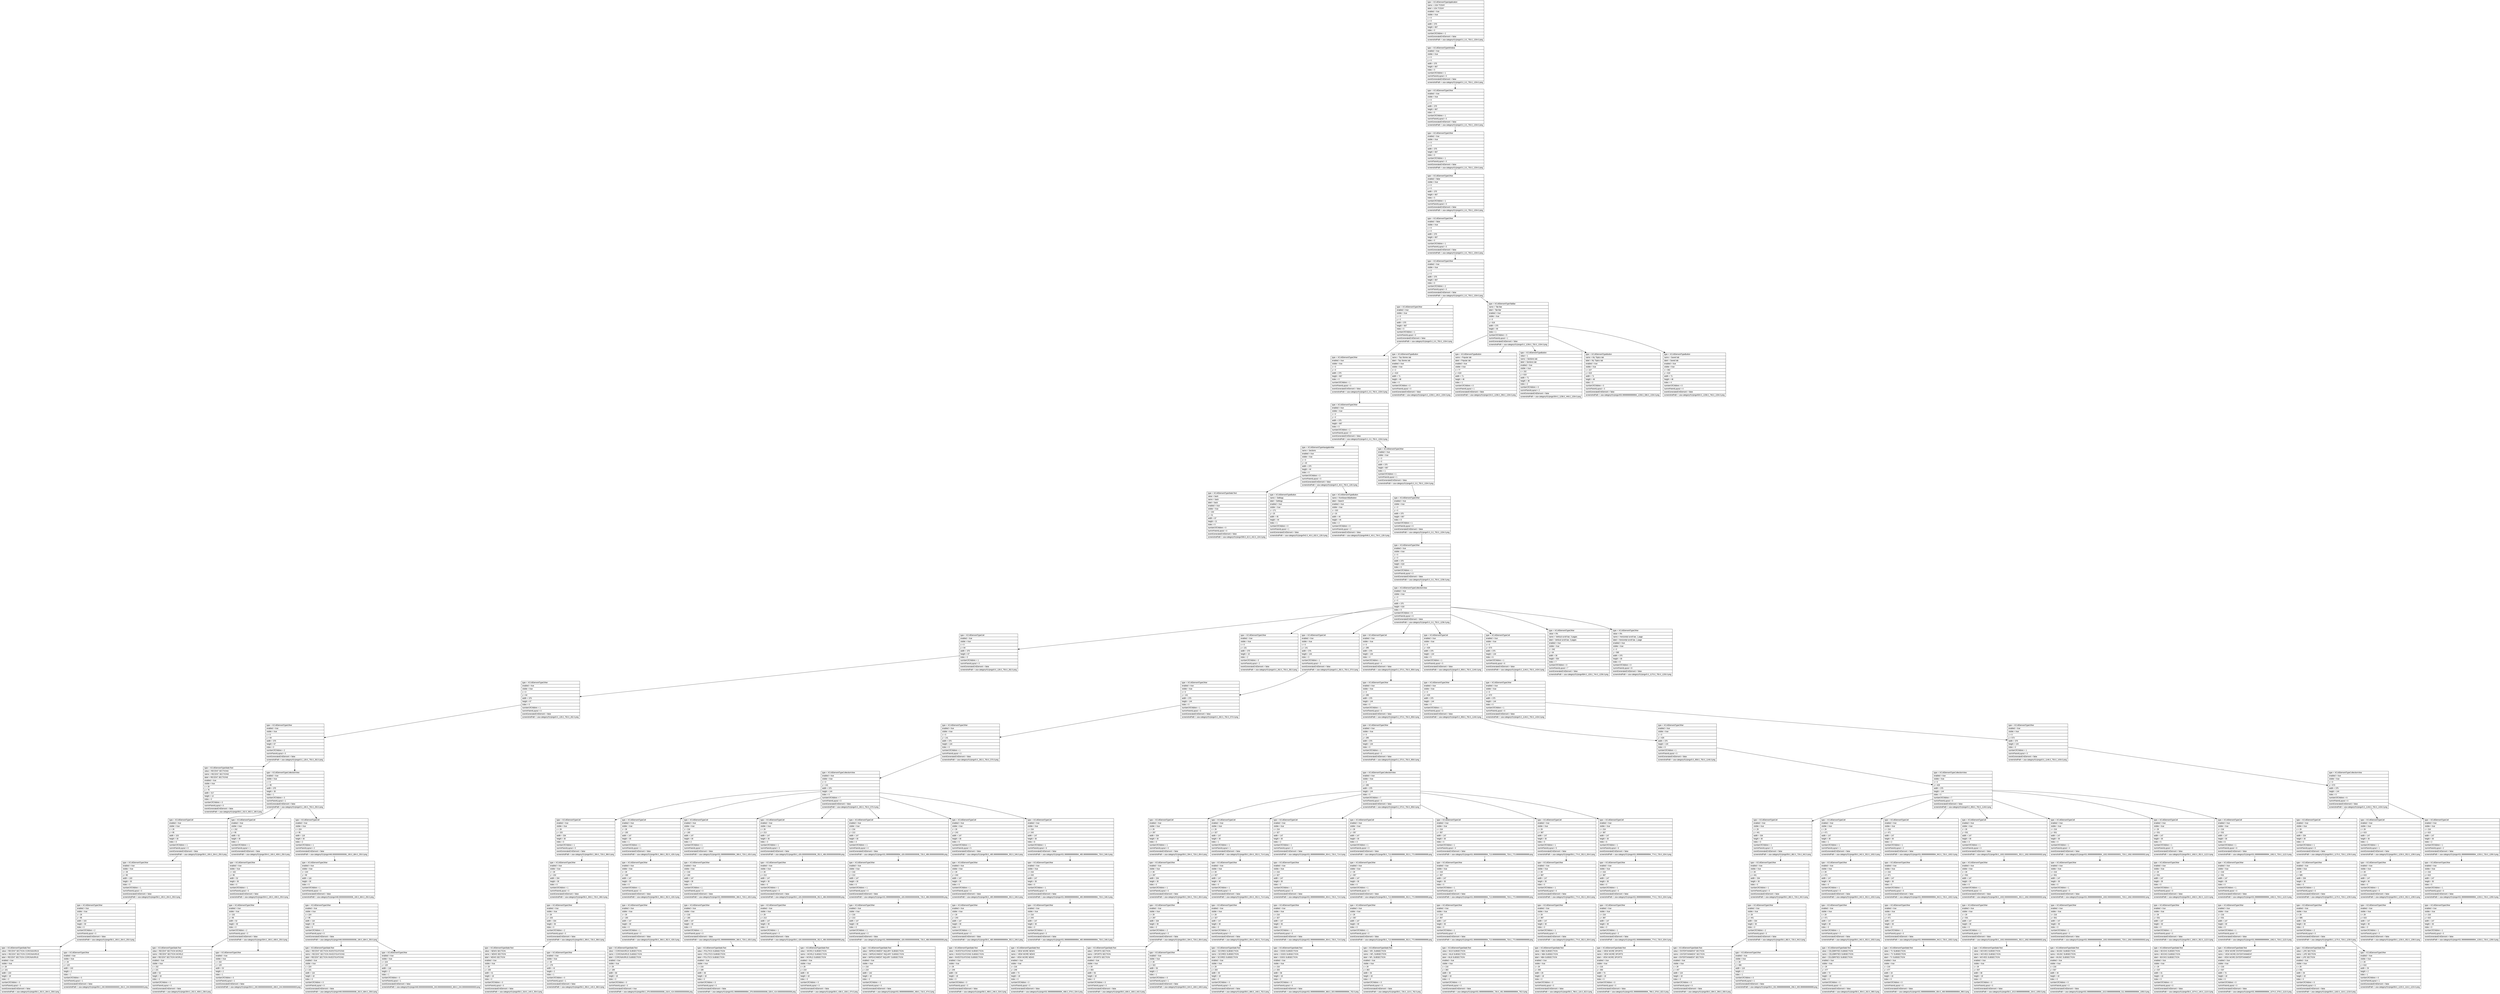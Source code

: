 digraph Layout {

	node [shape=record fontname=Arial];

	0	[label="{type = XCUIElementTypeApplication\l|name = USA TODAY\l|label = USA TODAY\l|enabled = true\l|visible = true\l|x = 0\l|y = 0\l|width = 375\l|height = 667\l|index = 0\l|numberOfChildren = 2\l|eventGeneratedOnElement = false \l|screenshotPath = usa-category/S1/pngs/0.0_0.0_750.0_1334.0.png\l}"]
	1	[label="{type = XCUIElementTypeWindow\l|enabled = true\l|visible = true\l|x = 0\l|y = 0\l|width = 375\l|height = 667\l|index = 0\l|numberOfChildren = 1\l|numInParentLayout = 0\l|eventGeneratedOnElement = false \l|screenshotPath = usa-category/S1/pngs/0.0_0.0_750.0_1334.0.png\l}"]
	2	[label="{type = XCUIElementTypeOther\l|enabled = true\l|visible = true\l|x = 0\l|y = 0\l|width = 375\l|height = 667\l|index = 0\l|numberOfChildren = 1\l|numInParentLayout = 0\l|eventGeneratedOnElement = false \l|screenshotPath = usa-category/S1/pngs/0.0_0.0_750.0_1334.0.png\l}"]
	3	[label="{type = XCUIElementTypeOther\l|enabled = true\l|visible = true\l|x = 0\l|y = 0\l|width = 375\l|height = 667\l|index = 0\l|numberOfChildren = 1\l|numInParentLayout = 0\l|eventGeneratedOnElement = false \l|screenshotPath = usa-category/S1/pngs/0.0_0.0_750.0_1334.0.png\l}"]
	4	[label="{type = XCUIElementTypeOther\l|enabled = false\l|visible = true\l|x = 0\l|y = 0\l|width = 375\l|height = 667\l|index = 0\l|numberOfChildren = 1\l|numInParentLayout = 0\l|eventGeneratedOnElement = false \l|screenshotPath = usa-category/S1/pngs/0.0_0.0_750.0_1334.0.png\l}"]
	5	[label="{type = XCUIElementTypeOther\l|enabled = false\l|visible = true\l|x = 0\l|y = 0\l|width = 375\l|height = 667\l|index = 0\l|numberOfChildren = 1\l|numInParentLayout = 0\l|eventGeneratedOnElement = false \l|screenshotPath = usa-category/S1/pngs/0.0_0.0_750.0_1334.0.png\l}"]
	6	[label="{type = XCUIElementTypeOther\l|enabled = true\l|visible = true\l|x = 0\l|y = 0\l|width = 375\l|height = 667\l|index = 0\l|numberOfChildren = 2\l|numInParentLayout = 0\l|eventGeneratedOnElement = false \l|screenshotPath = usa-category/S1/pngs/0.0_0.0_750.0_1334.0.png\l}"]
	7	[label="{type = XCUIElementTypeOther\l|enabled = true\l|visible = true\l|x = 0\l|y = 0\l|width = 375\l|height = 667\l|index = 0\l|numberOfChildren = 1\l|numInParentLayout = 0\l|eventGeneratedOnElement = false \l|screenshotPath = usa-category/S1/pngs/0.0_0.0_750.0_1334.0.png\l}"]
	8	[label="{type = XCUIElementTypeTabBar\l|name = Tab Bar\l|label = Tab Bar\l|enabled = true\l|visible = true\l|x = 0\l|y = 618\l|width = 375\l|height = 49\l|index = 1\l|numberOfChildren = 5\l|numInParentLayout = 1\l|eventGeneratedOnElement = false \l|screenshotPath = usa-category/S1/pngs/0.0_1236.0_750.0_1334.0.png\l}"]
	9	[label="{type = XCUIElementTypeOther\l|enabled = true\l|visible = true\l|x = 0\l|y = 0\l|width = 375\l|height = 667\l|index = 0\l|numberOfChildren = 1\l|numInParentLayout = 0\l|eventGeneratedOnElement = false \l|screenshotPath = usa-category/S1/pngs/0.0_0.0_750.0_1334.0.png\l}"]
	10	[label="{type = XCUIElementTypeButton\l|name = Top Stories tab\l|label = Top Stories tab\l|enabled = true\l|visible = true\l|x = 2\l|y = 619\l|width = 71\l|height = 48\l|index = 0\l|numberOfChildren = 0\l|numInParentLayout = 0\l|eventGeneratedOnElement = false \l|screenshotPath = usa-category/S1/pngs/4.0_1238.0_146.0_1334.0.png\l}"]
	11	[label="{type = XCUIElementTypeButton\l|name = Popular tab\l|label = Popular tab\l|enabled = true\l|visible = true\l|x = 77\l|y = 619\l|width = 71\l|height = 48\l|index = 1\l|numberOfChildren = 0\l|numInParentLayout = 1\l|eventGeneratedOnElement = false \l|screenshotPath = usa-category/S1/pngs/154.0_1238.0_296.0_1334.0.png\l}"]
	12	[label="{type = XCUIElementTypeButton\l|value = 1\l|name = Sections tab\l|label = Sections tab\l|enabled = true\l|visible = true\l|x = 152\l|y = 619\l|width = 71\l|height = 48\l|index = 2\l|numberOfChildren = 0\l|numInParentLayout = 2\l|eventGeneratedOnElement = false \l|screenshotPath = usa-category/S1/pngs/304.0_1238.0_446.0_1334.0.png\l}"]
	13	[label="{type = XCUIElementTypeButton\l|name = My Topics tab\l|label = My Topics tab\l|enabled = true\l|visible = true\l|x = 227\l|y = 619\l|width = 71\l|height = 48\l|index = 3\l|numberOfChildren = 0\l|numInParentLayout = 3\l|eventGeneratedOnElement = false \l|screenshotPath = usa-category/S1/pngs/453.99999999999994_1238.0_596.0_1334.0.png\l}"]
	14	[label="{type = XCUIElementTypeButton\l|name = Saved tab\l|label = Saved tab\l|enabled = true\l|visible = true\l|x = 302\l|y = 619\l|width = 71\l|height = 48\l|index = 4\l|numberOfChildren = 0\l|numInParentLayout = 4\l|eventGeneratedOnElement = false \l|screenshotPath = usa-category/S1/pngs/604.0_1238.0_746.0_1334.0.png\l}"]
	15	[label="{type = XCUIElementTypeOther\l|enabled = true\l|visible = true\l|x = 0\l|y = 0\l|width = 375\l|height = 667\l|index = 0\l|numberOfChildren = 2\l|numInParentLayout = 0\l|eventGeneratedOnElement = false \l|screenshotPath = usa-category/S1/pngs/0.0_0.0_750.0_1334.0.png\l}"]
	16	[label="{type = XCUIElementTypeNavigationBar\l|name = Sections\l|enabled = true\l|visible = true\l|x = 0\l|y = 20\l|width = 375\l|height = 44\l|index = 0\l|numberOfChildren = 3\l|numInParentLayout = 0\l|eventGeneratedOnElement = false \l|screenshotPath = usa-category/S1/pngs/0.0_40.0_750.0_128.0.png\l}"]
	17	[label="{type = XCUIElementTypeOther\l|enabled = true\l|visible = true\l|x = 0\l|y = 0\l|width = 375\l|height = 667\l|index = 1\l|numberOfChildren = 1\l|numInParentLayout = 1\l|eventGeneratedOnElement = false \l|screenshotPath = usa-category/S1/pngs/0.0_0.0_750.0_1334.0.png\l}"]
	18	[label="{type = XCUIElementTypeStaticText\l|value = back\l|name = back\l|label = back\l|enabled = true\l|visible = true\l|x = 154\l|y = 31\l|width = 67\l|height = 21\l|index = 0\l|numberOfChildren = 0\l|numInParentLayout = 0\l|eventGeneratedOnElement = false \l|screenshotPath = usa-category/S1/pngs/308.0_62.0_442.0_104.0.png\l}"]
	19	[label="{type = XCUIElementTypeButton\l|name = Settings\l|label = Settings\l|enabled = true\l|visible = true\l|x = 271\l|y = 20\l|width = 45\l|height = 44\l|index = 1\l|numberOfChildren = 0\l|numInParentLayout = 1\l|eventGeneratedOnElement = false \l|screenshotPath = usa-category/S1/pngs/542.0_40.0_632.0_128.0.png\l}"]
	20	[label="{type = XCUIElementTypeButton\l|name = frontSearchBarButton\l|label = Search\l|enabled = true\l|visible = true\l|x = 323\l|y = 20\l|width = 44\l|height = 44\l|index = 2\l|numberOfChildren = 0\l|numInParentLayout = 2\l|eventGeneratedOnElement = false \l|screenshotPath = usa-category/S1/pngs/646.0_40.0_734.0_128.0.png\l}"]
	21	[label="{type = XCUIElementTypeOther\l|enabled = true\l|visible = true\l|x = 0\l|y = 0\l|width = 375\l|height = 667\l|index = 0\l|numberOfChildren = 1\l|numInParentLayout = 0\l|eventGeneratedOnElement = false \l|screenshotPath = usa-category/S1/pngs/0.0_0.0_750.0_1334.0.png\l}"]
	22	[label="{type = XCUIElementTypeOther\l|enabled = true\l|visible = true\l|x = 0\l|y = 0\l|width = 375\l|height = 618\l|index = 0\l|numberOfChildren = 1\l|numInParentLayout = 0\l|eventGeneratedOnElement = false \l|screenshotPath = usa-category/S1/pngs/0.0_0.0_750.0_1236.0.png\l}"]
	23	[label="{type = XCUIElementTypeCollectionView\l|enabled = true\l|visible = true\l|x = 0\l|y = 0\l|width = 375\l|height = 618\l|index = 0\l|numberOfChildren = 9\l|numInParentLayout = 0\l|eventGeneratedOnElement = false \l|screenshotPath = usa-category/S1/pngs/0.0_0.0_750.0_1236.0.png\l}"]
	24	[label="{type = XCUIElementTypeCell\l|enabled = true\l|visible = true\l|x = 0\l|y = 64\l|width = 375\l|height = 67\l|index = 0\l|numberOfChildren = 1\l|numInParentLayout = 0\l|eventGeneratedOnElement = false \l|screenshotPath = usa-category/S1/pngs/0.0_128.0_750.0_262.0.png\l}"]
	25	[label="{type = XCUIElementTypeOther\l|enabled = true\l|visible = true\l|x = 0\l|y = 131\l|width = 375\l|height = 10\l|index = 2\l|numberOfChildren = 0\l|numInParentLayout = 2\l|eventGeneratedOnElement = false \l|screenshotPath = usa-category/S1/pngs/0.0_262.0_750.0_282.0.png\l}"]
	26	[label="{type = XCUIElementTypeCell\l|enabled = true\l|visible = true\l|x = 0\l|y = 141\l|width = 375\l|height = 144\l|index = 3\l|numberOfChildren = 1\l|numInParentLayout = 3\l|eventGeneratedOnElement = false \l|screenshotPath = usa-category/S1/pngs/0.0_282.0_750.0_570.0.png\l}"]
	27	[label="{type = XCUIElementTypeCell\l|enabled = true\l|visible = true\l|x = 0\l|y = 285\l|width = 375\l|height = 144\l|index = 4\l|numberOfChildren = 1\l|numInParentLayout = 4\l|eventGeneratedOnElement = false \l|screenshotPath = usa-category/S1/pngs/0.0_570.0_750.0_858.0.png\l}"]
	28	[label="{type = XCUIElementTypeCell\l|enabled = true\l|visible = true\l|x = 0\l|y = 429\l|width = 375\l|height = 144\l|index = 5\l|numberOfChildren = 1\l|numInParentLayout = 5\l|eventGeneratedOnElement = false \l|screenshotPath = usa-category/S1/pngs/0.0_858.0_750.0_1146.0.png\l}"]
	29	[label="{type = XCUIElementTypeCell\l|enabled = true\l|visible = true\l|x = 0\l|y = 573\l|width = 375\l|height = 144\l|index = 6\l|numberOfChildren = 1\l|numInParentLayout = 6\l|eventGeneratedOnElement = false \l|screenshotPath = usa-category/S1/pngs/0.0_1146.0_750.0_1434.0.png\l}"]
	30	[label="{type = XCUIElementTypeOther\l|value = 0%\l|name = Vertical scroll bar, 3 pages\l|label = Vertical scroll bar, 3 pages\l|enabled = true\l|visible = true\l|x = 342\l|y = 64\l|width = 30\l|height = 554\l|index = 7\l|numberOfChildren = 0\l|numInParentLayout = 7\l|eventGeneratedOnElement = false \l|screenshotPath = usa-category/S1/pngs/684.0_128.0_744.0_1236.0.png\l}"]
	31	[label="{type = XCUIElementTypeOther\l|value = 0%\l|name = Horizontal scroll bar, 1 page\l|label = Horizontal scroll bar, 1 page\l|enabled = true\l|visible = true\l|x = 0\l|y = 585\l|width = 375\l|height = 30\l|index = 8\l|numberOfChildren = 0\l|numInParentLayout = 8\l|eventGeneratedOnElement = false \l|screenshotPath = usa-category/S1/pngs/0.0_1170.0_750.0_1230.0.png\l}"]
	32	[label="{type = XCUIElementTypeOther\l|enabled = true\l|visible = true\l|x = 0\l|y = 64\l|width = 375\l|height = 67\l|index = 0\l|numberOfChildren = 1\l|numInParentLayout = 0\l|eventGeneratedOnElement = false \l|screenshotPath = usa-category/S1/pngs/0.0_128.0_750.0_262.0.png\l}"]
	33	[label="{type = XCUIElementTypeOther\l|enabled = true\l|visible = true\l|x = 0\l|y = 141\l|width = 375\l|height = 144\l|index = 0\l|numberOfChildren = 1\l|numInParentLayout = 0\l|eventGeneratedOnElement = false \l|screenshotPath = usa-category/S1/pngs/0.0_282.0_750.0_570.0.png\l}"]
	34	[label="{type = XCUIElementTypeOther\l|enabled = true\l|visible = true\l|x = 0\l|y = 285\l|width = 375\l|height = 144\l|index = 0\l|numberOfChildren = 1\l|numInParentLayout = 0\l|eventGeneratedOnElement = false \l|screenshotPath = usa-category/S1/pngs/0.0_570.0_750.0_858.0.png\l}"]
	35	[label="{type = XCUIElementTypeOther\l|enabled = true\l|visible = true\l|x = 0\l|y = 429\l|width = 375\l|height = 144\l|index = 0\l|numberOfChildren = 1\l|numInParentLayout = 0\l|eventGeneratedOnElement = false \l|screenshotPath = usa-category/S1/pngs/0.0_858.0_750.0_1146.0.png\l}"]
	36	[label="{type = XCUIElementTypeOther\l|enabled = true\l|visible = true\l|x = 0\l|y = 573\l|width = 375\l|height = 144\l|index = 0\l|numberOfChildren = 1\l|numInParentLayout = 0\l|eventGeneratedOnElement = false \l|screenshotPath = usa-category/S1/pngs/0.0_1146.0_750.0_1434.0.png\l}"]
	37	[label="{type = XCUIElementTypeOther\l|enabled = true\l|visible = true\l|x = 0\l|y = 64\l|width = 375\l|height = 67\l|index = 0\l|numberOfChildren = 2\l|numInParentLayout = 0\l|eventGeneratedOnElement = false \l|screenshotPath = usa-category/S1/pngs/0.0_128.0_750.0_262.0.png\l}"]
	38	[label="{type = XCUIElementTypeOther\l|enabled = true\l|visible = true\l|x = 0\l|y = 141\l|width = 375\l|height = 144\l|index = 0\l|numberOfChildren = 1\l|numInParentLayout = 0\l|eventGeneratedOnElement = false \l|screenshotPath = usa-category/S1/pngs/0.0_282.0_750.0_570.0.png\l}"]
	39	[label="{type = XCUIElementTypeOther\l|enabled = true\l|visible = true\l|x = 0\l|y = 285\l|width = 375\l|height = 144\l|index = 0\l|numberOfChildren = 1\l|numInParentLayout = 0\l|eventGeneratedOnElement = false \l|screenshotPath = usa-category/S1/pngs/0.0_570.0_750.0_858.0.png\l}"]
	40	[label="{type = XCUIElementTypeOther\l|enabled = true\l|visible = true\l|x = 0\l|y = 429\l|width = 375\l|height = 144\l|index = 0\l|numberOfChildren = 1\l|numInParentLayout = 0\l|eventGeneratedOnElement = false \l|screenshotPath = usa-category/S1/pngs/0.0_858.0_750.0_1146.0.png\l}"]
	41	[label="{type = XCUIElementTypeOther\l|enabled = true\l|visible = true\l|x = 0\l|y = 573\l|width = 375\l|height = 144\l|index = 0\l|numberOfChildren = 1\l|numInParentLayout = 0\l|eventGeneratedOnElement = false \l|screenshotPath = usa-category/S1/pngs/0.0_1146.0_750.0_1434.0.png\l}"]
	42	[label="{type = XCUIElementTypeStaticText\l|value = RECENT SECTIONS\l|name = RECENT SECTIONS\l|label = RECENT SECTIONS\l|enabled = true\l|visible = true\l|x = 29\l|y = 76\l|width = 317\l|height = 14\l|index = 0\l|numberOfChildren = 0\l|numInParentLayout = 0\l|eventGeneratedOnElement = false \l|screenshotPath = usa-category/S1/pngs/58.0_152.0_692.0_180.0.png\l}"]
	43	[label="{type = XCUIElementTypeCollectionView\l|enabled = true\l|visible = true\l|x = 0\l|y = 95\l|width = 375\l|height = 30\l|index = 1\l|numberOfChildren = 3\l|numInParentLayout = 1\l|eventGeneratedOnElement = false \l|screenshotPath = usa-category/S1/pngs/0.0_190.0_750.0_250.0.png\l}"]
	44	[label="{type = XCUIElementTypeCollectionView\l|enabled = true\l|visible = true\l|x = 0\l|y = 141\l|width = 375\l|height = 144\l|index = 0\l|numberOfChildren = 7\l|numInParentLayout = 0\l|eventGeneratedOnElement = false \l|screenshotPath = usa-category/S1/pngs/0.0_282.0_750.0_570.0.png\l}"]
	45	[label="{type = XCUIElementTypeCollectionView\l|enabled = true\l|visible = true\l|x = 0\l|y = 285\l|width = 375\l|height = 144\l|index = 0\l|numberOfChildren = 7\l|numInParentLayout = 0\l|eventGeneratedOnElement = false \l|screenshotPath = usa-category/S1/pngs/0.0_570.0_750.0_858.0.png\l}"]
	46	[label="{type = XCUIElementTypeCollectionView\l|enabled = true\l|visible = true\l|x = 0\l|y = 429\l|width = 375\l|height = 144\l|index = 0\l|numberOfChildren = 7\l|numInParentLayout = 0\l|eventGeneratedOnElement = false \l|screenshotPath = usa-category/S1/pngs/0.0_858.0_750.0_1146.0.png\l}"]
	47	[label="{type = XCUIElementTypeCollectionView\l|enabled = true\l|visible = true\l|x = 0\l|y = 573\l|width = 375\l|height = 144\l|index = 0\l|numberOfChildren = 6\l|numInParentLayout = 0\l|eventGeneratedOnElement = false \l|screenshotPath = usa-category/S1/pngs/0.0_1146.0_750.0_1434.0.png\l}"]
	48	[label="{type = XCUIElementTypeCell\l|enabled = true\l|visible = true\l|x = 29\l|y = 95\l|width = 103\l|height = 30\l|index = 0\l|numberOfChildren = 1\l|numInParentLayout = 0\l|eventGeneratedOnElement = false \l|screenshotPath = usa-category/S1/pngs/58.0_190.0_264.0_250.0.png\l}"]
	49	[label="{type = XCUIElementTypeCell\l|enabled = true\l|visible = true\l|x = 152\l|y = 95\l|width = 52\l|height = 30\l|index = 1\l|numberOfChildren = 1\l|numInParentLayout = 1\l|eventGeneratedOnElement = false \l|screenshotPath = usa-category/S1/pngs/304.0_190.0_408.0_250.0.png\l}"]
	50	[label="{type = XCUIElementTypeCell\l|enabled = true\l|visible = true\l|x = 224\l|y = 95\l|width = 118\l|height = 30\l|index = 2\l|numberOfChildren = 1\l|numInParentLayout = 2\l|eventGeneratedOnElement = false \l|screenshotPath = usa-category/S1/pngs/448.00000000000006_190.0_684.0_250.0.png\l}"]
	51	[label="{type = XCUIElementTypeCell\l|enabled = true\l|visible = true\l|x = 29\l|y = 153\l|width = 334\l|height = 30\l|index = 0\l|numberOfChildren = 1\l|numInParentLayout = 0\l|eventGeneratedOnElement = false \l|screenshotPath = usa-category/S1/pngs/58.0_306.0_726.0_366.0.png\l}"]
	52	[label="{type = XCUIElementTypeCell\l|enabled = true\l|visible = true\l|x = 29\l|y = 183\l|width = 147\l|height = 30\l|index = 1\l|numberOfChildren = 1\l|numInParentLayout = 1\l|eventGeneratedOnElement = false \l|screenshotPath = usa-category/S1/pngs/58.0_366.0_352.0_426.0.png\l}"]
	53	[label="{type = XCUIElementTypeCell\l|enabled = true\l|visible = true\l|x = 216\l|y = 183\l|width = 147\l|height = 30\l|index = 2\l|numberOfChildren = 1\l|numInParentLayout = 2\l|eventGeneratedOnElement = false \l|screenshotPath = usa-category/S1/pngs/431.99999999999994_366.0_726.0_426.0.png\l}"]
	54	[label="{type = XCUIElementTypeCell\l|enabled = true\l|visible = true\l|x = 29\l|y = 213\l|width = 147\l|height = 30\l|index = 3\l|numberOfChildren = 1\l|numInParentLayout = 3\l|eventGeneratedOnElement = false \l|screenshotPath = usa-category/S1/pngs/58.0_426.00000000000006_352.0_486.00000000000006.png\l}"]
	55	[label="{type = XCUIElementTypeCell\l|enabled = true\l|visible = true\l|x = 216\l|y = 213\l|width = 147\l|height = 30\l|index = 4\l|numberOfChildren = 1\l|numInParentLayout = 4\l|eventGeneratedOnElement = false \l|screenshotPath = usa-category/S1/pngs/431.99999999999994_426.00000000000006_726.0_486.00000000000006.png\l}"]
	56	[label="{type = XCUIElementTypeCell\l|enabled = true\l|visible = true\l|x = 29\l|y = 243\l|width = 147\l|height = 30\l|index = 5\l|numberOfChildren = 1\l|numInParentLayout = 5\l|eventGeneratedOnElement = false \l|screenshotPath = usa-category/S1/pngs/58.0_485.99999999999994_352.0_546.0.png\l}"]
	57	[label="{type = XCUIElementTypeCell\l|enabled = true\l|visible = true\l|x = 216\l|y = 243\l|width = 147\l|height = 30\l|index = 6\l|numberOfChildren = 1\l|numInParentLayout = 6\l|eventGeneratedOnElement = false \l|screenshotPath = usa-category/S1/pngs/431.99999999999994_485.99999999999994_726.0_546.0.png\l}"]
	58	[label="{type = XCUIElementTypeCell\l|enabled = true\l|visible = true\l|x = 29\l|y = 297\l|width = 334\l|height = 30\l|index = 0\l|numberOfChildren = 1\l|numInParentLayout = 0\l|eventGeneratedOnElement = false \l|screenshotPath = usa-category/S1/pngs/58.0_594.0_726.0_654.0.png\l}"]
	59	[label="{type = XCUIElementTypeCell\l|enabled = true\l|visible = true\l|x = 29\l|y = 327\l|width = 147\l|height = 30\l|index = 1\l|numberOfChildren = 1\l|numInParentLayout = 1\l|eventGeneratedOnElement = false \l|screenshotPath = usa-category/S1/pngs/58.0_654.0_352.0_714.0.png\l}"]
	60	[label="{type = XCUIElementTypeCell\l|enabled = true\l|visible = true\l|x = 216\l|y = 327\l|width = 147\l|height = 30\l|index = 2\l|numberOfChildren = 1\l|numInParentLayout = 2\l|eventGeneratedOnElement = false \l|screenshotPath = usa-category/S1/pngs/431.99999999999994_654.0_726.0_714.0.png\l}"]
	61	[label="{type = XCUIElementTypeCell\l|enabled = true\l|visible = true\l|x = 29\l|y = 357\l|width = 147\l|height = 30\l|index = 3\l|numberOfChildren = 1\l|numInParentLayout = 3\l|eventGeneratedOnElement = false \l|screenshotPath = usa-category/S1/pngs/58.0_713.9999999999999_352.0_773.9999999999999.png\l}"]
	62	[label="{type = XCUIElementTypeCell\l|enabled = true\l|visible = true\l|x = 216\l|y = 357\l|width = 147\l|height = 30\l|index = 4\l|numberOfChildren = 1\l|numInParentLayout = 4\l|eventGeneratedOnElement = false \l|screenshotPath = usa-category/S1/pngs/431.99999999999994_713.9999999999999_726.0_773.9999999999999.png\l}"]
	63	[label="{type = XCUIElementTypeCell\l|enabled = true\l|visible = true\l|x = 29\l|y = 387\l|width = 147\l|height = 30\l|index = 5\l|numberOfChildren = 1\l|numInParentLayout = 5\l|eventGeneratedOnElement = false \l|screenshotPath = usa-category/S1/pngs/58.0_774.0_352.0_834.0.png\l}"]
	64	[label="{type = XCUIElementTypeCell\l|enabled = true\l|visible = true\l|x = 216\l|y = 387\l|width = 147\l|height = 30\l|index = 6\l|numberOfChildren = 1\l|numInParentLayout = 6\l|eventGeneratedOnElement = false \l|screenshotPath = usa-category/S1/pngs/431.99999999999994_774.0_726.0_834.0.png\l}"]
	65	[label="{type = XCUIElementTypeCell\l|enabled = true\l|visible = true\l|x = 29\l|y = 441\l|width = 334\l|height = 30\l|index = 0\l|numberOfChildren = 1\l|numInParentLayout = 0\l|eventGeneratedOnElement = false \l|screenshotPath = usa-category/S1/pngs/58.0_882.0_726.0_942.0.png\l}"]
	66	[label="{type = XCUIElementTypeCell\l|enabled = true\l|visible = true\l|x = 29\l|y = 471\l|width = 147\l|height = 30\l|index = 1\l|numberOfChildren = 1\l|numInParentLayout = 1\l|eventGeneratedOnElement = false \l|screenshotPath = usa-category/S1/pngs/58.0_942.0_352.0_1002.0.png\l}"]
	67	[label="{type = XCUIElementTypeCell\l|enabled = true\l|visible = true\l|x = 216\l|y = 471\l|width = 147\l|height = 30\l|index = 2\l|numberOfChildren = 1\l|numInParentLayout = 2\l|eventGeneratedOnElement = false \l|screenshotPath = usa-category/S1/pngs/431.99999999999994_942.0_726.0_1002.0.png\l}"]
	68	[label="{type = XCUIElementTypeCell\l|enabled = true\l|visible = true\l|x = 29\l|y = 501\l|width = 147\l|height = 30\l|index = 3\l|numberOfChildren = 1\l|numInParentLayout = 3\l|eventGeneratedOnElement = false \l|screenshotPath = usa-category/S1/pngs/58.0_1002.0000000000001_352.0_1062.0000000000002.png\l}"]
	69	[label="{type = XCUIElementTypeCell\l|enabled = true\l|visible = true\l|x = 216\l|y = 501\l|width = 147\l|height = 30\l|index = 4\l|numberOfChildren = 1\l|numInParentLayout = 4\l|eventGeneratedOnElement = false \l|screenshotPath = usa-category/S1/pngs/431.99999999999994_1002.0000000000001_726.0_1062.0000000000002.png\l}"]
	70	[label="{type = XCUIElementTypeCell\l|enabled = true\l|visible = true\l|x = 29\l|y = 531\l|width = 147\l|height = 30\l|index = 5\l|numberOfChildren = 1\l|numInParentLayout = 5\l|eventGeneratedOnElement = false \l|screenshotPath = usa-category/S1/pngs/58.0_1062.0_352.0_1122.0.png\l}"]
	71	[label="{type = XCUIElementTypeCell\l|enabled = true\l|visible = true\l|x = 216\l|y = 531\l|width = 147\l|height = 30\l|index = 6\l|numberOfChildren = 1\l|numInParentLayout = 6\l|eventGeneratedOnElement = false \l|screenshotPath = usa-category/S1/pngs/431.99999999999994_1062.0_726.0_1122.0.png\l}"]
	72	[label="{type = XCUIElementTypeCell\l|enabled = true\l|visible = true\l|x = 29\l|y = 585\l|width = 334\l|height = 30\l|index = 0\l|numberOfChildren = 1\l|numInParentLayout = 0\l|eventGeneratedOnElement = false \l|screenshotPath = usa-category/S1/pngs/58.0_1170.0_726.0_1230.0.png\l}"]
	73	[label="{type = XCUIElementTypeCell\l|enabled = true\l|visible = true\l|x = 29\l|y = 615\l|width = 147\l|height = 30\l|index = 1\l|numberOfChildren = 1\l|numInParentLayout = 1\l|eventGeneratedOnElement = false \l|screenshotPath = usa-category/S1/pngs/58.0_1230.0_352.0_1290.0.png\l}"]
	74	[label="{type = XCUIElementTypeCell\l|enabled = true\l|visible = true\l|x = 216\l|y = 615\l|width = 147\l|height = 30\l|index = 2\l|numberOfChildren = 1\l|numInParentLayout = 2\l|eventGeneratedOnElement = false \l|screenshotPath = usa-category/S1/pngs/431.99999999999994_1230.0_726.0_1290.0.png\l}"]
	75	[label="{type = XCUIElementTypeOther\l|enabled = true\l|visible = true\l|x = 29\l|y = 95\l|width = 103\l|height = 30\l|index = 0\l|numberOfChildren = 1\l|numInParentLayout = 0\l|eventGeneratedOnElement = false \l|screenshotPath = usa-category/S1/pngs/58.0_190.0_264.0_250.0.png\l}"]
	76	[label="{type = XCUIElementTypeOther\l|enabled = true\l|visible = true\l|x = 152\l|y = 95\l|width = 52\l|height = 30\l|index = 0\l|numberOfChildren = 1\l|numInParentLayout = 0\l|eventGeneratedOnElement = false \l|screenshotPath = usa-category/S1/pngs/304.0_190.0_408.0_250.0.png\l}"]
	77	[label="{type = XCUIElementTypeOther\l|enabled = true\l|visible = true\l|x = 224\l|y = 95\l|width = 118\l|height = 30\l|index = 0\l|numberOfChildren = 1\l|numInParentLayout = 0\l|eventGeneratedOnElement = false \l|screenshotPath = usa-category/S1/pngs/448.00000000000006_190.0_684.0_250.0.png\l}"]
	78	[label="{type = XCUIElementTypeOther\l|enabled = true\l|visible = true\l|x = 29\l|y = 153\l|width = 334\l|height = 30\l|index = 0\l|numberOfChildren = 1\l|numInParentLayout = 0\l|eventGeneratedOnElement = false \l|screenshotPath = usa-category/S1/pngs/58.0_306.0_726.0_366.0.png\l}"]
	79	[label="{type = XCUIElementTypeOther\l|enabled = true\l|visible = true\l|x = 29\l|y = 183\l|width = 147\l|height = 30\l|index = 0\l|numberOfChildren = 1\l|numInParentLayout = 0\l|eventGeneratedOnElement = false \l|screenshotPath = usa-category/S1/pngs/58.0_366.0_352.0_426.0.png\l}"]
	80	[label="{type = XCUIElementTypeOther\l|enabled = true\l|visible = true\l|x = 216\l|y = 183\l|width = 147\l|height = 30\l|index = 0\l|numberOfChildren = 1\l|numInParentLayout = 0\l|eventGeneratedOnElement = false \l|screenshotPath = usa-category/S1/pngs/431.99999999999994_366.0_726.0_426.0.png\l}"]
	81	[label="{type = XCUIElementTypeOther\l|enabled = true\l|visible = true\l|x = 29\l|y = 213\l|width = 147\l|height = 30\l|index = 0\l|numberOfChildren = 1\l|numInParentLayout = 0\l|eventGeneratedOnElement = false \l|screenshotPath = usa-category/S1/pngs/58.0_426.00000000000006_352.0_486.00000000000006.png\l}"]
	82	[label="{type = XCUIElementTypeOther\l|enabled = true\l|visible = true\l|x = 216\l|y = 213\l|width = 147\l|height = 30\l|index = 0\l|numberOfChildren = 1\l|numInParentLayout = 0\l|eventGeneratedOnElement = false \l|screenshotPath = usa-category/S1/pngs/431.99999999999994_426.00000000000006_726.0_486.00000000000006.png\l}"]
	83	[label="{type = XCUIElementTypeOther\l|enabled = true\l|visible = true\l|x = 29\l|y = 243\l|width = 147\l|height = 30\l|index = 0\l|numberOfChildren = 1\l|numInParentLayout = 0\l|eventGeneratedOnElement = false \l|screenshotPath = usa-category/S1/pngs/58.0_485.99999999999994_352.0_546.0.png\l}"]
	84	[label="{type = XCUIElementTypeOther\l|enabled = true\l|visible = true\l|x = 216\l|y = 243\l|width = 147\l|height = 30\l|index = 0\l|numberOfChildren = 1\l|numInParentLayout = 0\l|eventGeneratedOnElement = false \l|screenshotPath = usa-category/S1/pngs/431.99999999999994_485.99999999999994_726.0_546.0.png\l}"]
	85	[label="{type = XCUIElementTypeOther\l|enabled = true\l|visible = true\l|x = 29\l|y = 297\l|width = 334\l|height = 30\l|index = 0\l|numberOfChildren = 1\l|numInParentLayout = 0\l|eventGeneratedOnElement = false \l|screenshotPath = usa-category/S1/pngs/58.0_594.0_726.0_654.0.png\l}"]
	86	[label="{type = XCUIElementTypeOther\l|enabled = true\l|visible = true\l|x = 29\l|y = 327\l|width = 147\l|height = 30\l|index = 0\l|numberOfChildren = 1\l|numInParentLayout = 0\l|eventGeneratedOnElement = false \l|screenshotPath = usa-category/S1/pngs/58.0_654.0_352.0_714.0.png\l}"]
	87	[label="{type = XCUIElementTypeOther\l|enabled = true\l|visible = true\l|x = 216\l|y = 327\l|width = 147\l|height = 30\l|index = 0\l|numberOfChildren = 1\l|numInParentLayout = 0\l|eventGeneratedOnElement = false \l|screenshotPath = usa-category/S1/pngs/431.99999999999994_654.0_726.0_714.0.png\l}"]
	88	[label="{type = XCUIElementTypeOther\l|enabled = true\l|visible = true\l|x = 29\l|y = 357\l|width = 147\l|height = 30\l|index = 0\l|numberOfChildren = 1\l|numInParentLayout = 0\l|eventGeneratedOnElement = false \l|screenshotPath = usa-category/S1/pngs/58.0_713.9999999999999_352.0_773.9999999999999.png\l}"]
	89	[label="{type = XCUIElementTypeOther\l|enabled = true\l|visible = true\l|x = 216\l|y = 357\l|width = 147\l|height = 30\l|index = 0\l|numberOfChildren = 1\l|numInParentLayout = 0\l|eventGeneratedOnElement = false \l|screenshotPath = usa-category/S1/pngs/431.99999999999994_713.9999999999999_726.0_773.9999999999999.png\l}"]
	90	[label="{type = XCUIElementTypeOther\l|enabled = true\l|visible = true\l|x = 29\l|y = 387\l|width = 147\l|height = 30\l|index = 0\l|numberOfChildren = 1\l|numInParentLayout = 0\l|eventGeneratedOnElement = false \l|screenshotPath = usa-category/S1/pngs/58.0_774.0_352.0_834.0.png\l}"]
	91	[label="{type = XCUIElementTypeOther\l|enabled = true\l|visible = true\l|x = 216\l|y = 387\l|width = 147\l|height = 30\l|index = 0\l|numberOfChildren = 1\l|numInParentLayout = 0\l|eventGeneratedOnElement = false \l|screenshotPath = usa-category/S1/pngs/431.99999999999994_774.0_726.0_834.0.png\l}"]
	92	[label="{type = XCUIElementTypeOther\l|enabled = true\l|visible = true\l|x = 29\l|y = 441\l|width = 334\l|height = 30\l|index = 0\l|numberOfChildren = 1\l|numInParentLayout = 0\l|eventGeneratedOnElement = false \l|screenshotPath = usa-category/S1/pngs/58.0_882.0_726.0_942.0.png\l}"]
	93	[label="{type = XCUIElementTypeOther\l|enabled = true\l|visible = true\l|x = 29\l|y = 471\l|width = 147\l|height = 30\l|index = 0\l|numberOfChildren = 1\l|numInParentLayout = 0\l|eventGeneratedOnElement = false \l|screenshotPath = usa-category/S1/pngs/58.0_942.0_352.0_1002.0.png\l}"]
	94	[label="{type = XCUIElementTypeOther\l|enabled = true\l|visible = true\l|x = 216\l|y = 471\l|width = 147\l|height = 30\l|index = 0\l|numberOfChildren = 1\l|numInParentLayout = 0\l|eventGeneratedOnElement = false \l|screenshotPath = usa-category/S1/pngs/431.99999999999994_942.0_726.0_1002.0.png\l}"]
	95	[label="{type = XCUIElementTypeOther\l|enabled = true\l|visible = true\l|x = 29\l|y = 501\l|width = 147\l|height = 30\l|index = 0\l|numberOfChildren = 1\l|numInParentLayout = 0\l|eventGeneratedOnElement = false \l|screenshotPath = usa-category/S1/pngs/58.0_1002.0000000000001_352.0_1062.0000000000002.png\l}"]
	96	[label="{type = XCUIElementTypeOther\l|enabled = true\l|visible = true\l|x = 216\l|y = 501\l|width = 147\l|height = 30\l|index = 0\l|numberOfChildren = 1\l|numInParentLayout = 0\l|eventGeneratedOnElement = false \l|screenshotPath = usa-category/S1/pngs/431.99999999999994_1002.0000000000001_726.0_1062.0000000000002.png\l}"]
	97	[label="{type = XCUIElementTypeOther\l|enabled = true\l|visible = true\l|x = 29\l|y = 531\l|width = 147\l|height = 30\l|index = 0\l|numberOfChildren = 1\l|numInParentLayout = 0\l|eventGeneratedOnElement = false \l|screenshotPath = usa-category/S1/pngs/58.0_1062.0_352.0_1122.0.png\l}"]
	98	[label="{type = XCUIElementTypeOther\l|enabled = true\l|visible = true\l|x = 216\l|y = 531\l|width = 147\l|height = 30\l|index = 0\l|numberOfChildren = 1\l|numInParentLayout = 0\l|eventGeneratedOnElement = false \l|screenshotPath = usa-category/S1/pngs/431.99999999999994_1062.0_726.0_1122.0.png\l}"]
	99	[label="{type = XCUIElementTypeOther\l|enabled = true\l|visible = true\l|x = 29\l|y = 585\l|width = 334\l|height = 30\l|index = 0\l|numberOfChildren = 1\l|numInParentLayout = 0\l|eventGeneratedOnElement = false \l|screenshotPath = usa-category/S1/pngs/58.0_1170.0_726.0_1230.0.png\l}"]
	100	[label="{type = XCUIElementTypeOther\l|enabled = true\l|visible = true\l|x = 29\l|y = 615\l|width = 147\l|height = 30\l|index = 0\l|numberOfChildren = 1\l|numInParentLayout = 0\l|eventGeneratedOnElement = false \l|screenshotPath = usa-category/S1/pngs/58.0_1230.0_352.0_1290.0.png\l}"]
	101	[label="{type = XCUIElementTypeOther\l|enabled = true\l|visible = true\l|x = 216\l|y = 615\l|width = 147\l|height = 30\l|index = 0\l|numberOfChildren = 1\l|numInParentLayout = 0\l|eventGeneratedOnElement = false \l|screenshotPath = usa-category/S1/pngs/431.99999999999994_1230.0_726.0_1290.0.png\l}"]
	102	[label="{type = XCUIElementTypeOther\l|enabled = true\l|visible = true\l|x = 29\l|y = 95\l|width = 103\l|height = 30\l|index = 0\l|numberOfChildren = 2\l|numInParentLayout = 0\l|eventGeneratedOnElement = false \l|screenshotPath = usa-category/S1/pngs/58.0_190.0_264.0_250.0.png\l}"]
	103	[label="{type = XCUIElementTypeOther\l|enabled = true\l|visible = true\l|x = 152\l|y = 95\l|width = 52\l|height = 30\l|index = 0\l|numberOfChildren = 2\l|numInParentLayout = 0\l|eventGeneratedOnElement = false \l|screenshotPath = usa-category/S1/pngs/304.0_190.0_408.0_250.0.png\l}"]
	104	[label="{type = XCUIElementTypeOther\l|enabled = true\l|visible = true\l|x = 224\l|y = 95\l|width = 118\l|height = 30\l|index = 0\l|numberOfChildren = 2\l|numInParentLayout = 0\l|eventGeneratedOnElement = false \l|screenshotPath = usa-category/S1/pngs/448.00000000000006_190.0_684.0_250.0.png\l}"]
	105	[label="{type = XCUIElementTypeOther\l|enabled = true\l|visible = true\l|x = 29\l|y = 153\l|width = 334\l|height = 30\l|index = 0\l|numberOfChildren = 2\l|numInParentLayout = 0\l|eventGeneratedOnElement = false \l|screenshotPath = usa-category/S1/pngs/58.0_306.0_726.0_366.0.png\l}"]
	106	[label="{type = XCUIElementTypeOther\l|enabled = true\l|visible = true\l|x = 29\l|y = 183\l|width = 147\l|height = 30\l|index = 0\l|numberOfChildren = 1\l|numInParentLayout = 0\l|eventGeneratedOnElement = false \l|screenshotPath = usa-category/S1/pngs/58.0_366.0_352.0_426.0.png\l}"]
	107	[label="{type = XCUIElementTypeOther\l|enabled = true\l|visible = true\l|x = 216\l|y = 183\l|width = 147\l|height = 30\l|index = 0\l|numberOfChildren = 1\l|numInParentLayout = 0\l|eventGeneratedOnElement = false \l|screenshotPath = usa-category/S1/pngs/431.99999999999994_366.0_726.0_426.0.png\l}"]
	108	[label="{type = XCUIElementTypeOther\l|enabled = true\l|visible = true\l|x = 29\l|y = 213\l|width = 147\l|height = 30\l|index = 0\l|numberOfChildren = 1\l|numInParentLayout = 0\l|eventGeneratedOnElement = false \l|screenshotPath = usa-category/S1/pngs/58.0_426.00000000000006_352.0_486.00000000000006.png\l}"]
	109	[label="{type = XCUIElementTypeOther\l|enabled = true\l|visible = true\l|x = 216\l|y = 213\l|width = 147\l|height = 30\l|index = 0\l|numberOfChildren = 1\l|numInParentLayout = 0\l|eventGeneratedOnElement = false \l|screenshotPath = usa-category/S1/pngs/431.99999999999994_426.00000000000006_726.0_486.00000000000006.png\l}"]
	110	[label="{type = XCUIElementTypeOther\l|enabled = true\l|visible = true\l|x = 29\l|y = 243\l|width = 147\l|height = 30\l|index = 0\l|numberOfChildren = 1\l|numInParentLayout = 0\l|eventGeneratedOnElement = false \l|screenshotPath = usa-category/S1/pngs/58.0_485.99999999999994_352.0_546.0.png\l}"]
	111	[label="{type = XCUIElementTypeOther\l|enabled = true\l|visible = true\l|x = 216\l|y = 243\l|width = 147\l|height = 30\l|index = 0\l|numberOfChildren = 1\l|numInParentLayout = 0\l|eventGeneratedOnElement = false \l|screenshotPath = usa-category/S1/pngs/431.99999999999994_485.99999999999994_726.0_546.0.png\l}"]
	112	[label="{type = XCUIElementTypeOther\l|enabled = true\l|visible = true\l|x = 29\l|y = 297\l|width = 334\l|height = 30\l|index = 0\l|numberOfChildren = 2\l|numInParentLayout = 0\l|eventGeneratedOnElement = false \l|screenshotPath = usa-category/S1/pngs/58.0_594.0_726.0_654.0.png\l}"]
	113	[label="{type = XCUIElementTypeOther\l|enabled = true\l|visible = true\l|x = 29\l|y = 327\l|width = 147\l|height = 30\l|index = 0\l|numberOfChildren = 1\l|numInParentLayout = 0\l|eventGeneratedOnElement = false \l|screenshotPath = usa-category/S1/pngs/58.0_654.0_352.0_714.0.png\l}"]
	114	[label="{type = XCUIElementTypeOther\l|enabled = true\l|visible = true\l|x = 216\l|y = 327\l|width = 147\l|height = 30\l|index = 0\l|numberOfChildren = 1\l|numInParentLayout = 0\l|eventGeneratedOnElement = false \l|screenshotPath = usa-category/S1/pngs/431.99999999999994_654.0_726.0_714.0.png\l}"]
	115	[label="{type = XCUIElementTypeOther\l|enabled = true\l|visible = true\l|x = 29\l|y = 357\l|width = 147\l|height = 30\l|index = 0\l|numberOfChildren = 1\l|numInParentLayout = 0\l|eventGeneratedOnElement = false \l|screenshotPath = usa-category/S1/pngs/58.0_713.9999999999999_352.0_773.9999999999999.png\l}"]
	116	[label="{type = XCUIElementTypeOther\l|enabled = true\l|visible = true\l|x = 216\l|y = 357\l|width = 147\l|height = 30\l|index = 0\l|numberOfChildren = 1\l|numInParentLayout = 0\l|eventGeneratedOnElement = false \l|screenshotPath = usa-category/S1/pngs/431.99999999999994_713.9999999999999_726.0_773.9999999999999.png\l}"]
	117	[label="{type = XCUIElementTypeOther\l|enabled = true\l|visible = true\l|x = 29\l|y = 387\l|width = 147\l|height = 30\l|index = 0\l|numberOfChildren = 1\l|numInParentLayout = 0\l|eventGeneratedOnElement = false \l|screenshotPath = usa-category/S1/pngs/58.0_774.0_352.0_834.0.png\l}"]
	118	[label="{type = XCUIElementTypeOther\l|enabled = true\l|visible = true\l|x = 216\l|y = 387\l|width = 147\l|height = 30\l|index = 0\l|numberOfChildren = 1\l|numInParentLayout = 0\l|eventGeneratedOnElement = false \l|screenshotPath = usa-category/S1/pngs/431.99999999999994_774.0_726.0_834.0.png\l}"]
	119	[label="{type = XCUIElementTypeOther\l|enabled = true\l|visible = true\l|x = 29\l|y = 441\l|width = 334\l|height = 30\l|index = 0\l|numberOfChildren = 2\l|numInParentLayout = 0\l|eventGeneratedOnElement = false \l|screenshotPath = usa-category/S1/pngs/58.0_882.0_726.0_942.0.png\l}"]
	120	[label="{type = XCUIElementTypeOther\l|enabled = true\l|visible = true\l|x = 29\l|y = 471\l|width = 147\l|height = 30\l|index = 0\l|numberOfChildren = 1\l|numInParentLayout = 0\l|eventGeneratedOnElement = false \l|screenshotPath = usa-category/S1/pngs/58.0_942.0_352.0_1002.0.png\l}"]
	121	[label="{type = XCUIElementTypeOther\l|enabled = true\l|visible = true\l|x = 216\l|y = 471\l|width = 147\l|height = 30\l|index = 0\l|numberOfChildren = 1\l|numInParentLayout = 0\l|eventGeneratedOnElement = false \l|screenshotPath = usa-category/S1/pngs/431.99999999999994_942.0_726.0_1002.0.png\l}"]
	122	[label="{type = XCUIElementTypeOther\l|enabled = true\l|visible = true\l|x = 29\l|y = 501\l|width = 147\l|height = 30\l|index = 0\l|numberOfChildren = 1\l|numInParentLayout = 0\l|eventGeneratedOnElement = false \l|screenshotPath = usa-category/S1/pngs/58.0_1002.0000000000001_352.0_1062.0000000000002.png\l}"]
	123	[label="{type = XCUIElementTypeOther\l|enabled = true\l|visible = true\l|x = 216\l|y = 501\l|width = 147\l|height = 30\l|index = 0\l|numberOfChildren = 1\l|numInParentLayout = 0\l|eventGeneratedOnElement = false \l|screenshotPath = usa-category/S1/pngs/431.99999999999994_1002.0000000000001_726.0_1062.0000000000002.png\l}"]
	124	[label="{type = XCUIElementTypeOther\l|enabled = true\l|visible = true\l|x = 29\l|y = 531\l|width = 147\l|height = 30\l|index = 0\l|numberOfChildren = 1\l|numInParentLayout = 0\l|eventGeneratedOnElement = false \l|screenshotPath = usa-category/S1/pngs/58.0_1062.0_352.0_1122.0.png\l}"]
	125	[label="{type = XCUIElementTypeOther\l|enabled = true\l|visible = true\l|x = 216\l|y = 531\l|width = 147\l|height = 30\l|index = 0\l|numberOfChildren = 1\l|numInParentLayout = 0\l|eventGeneratedOnElement = false \l|screenshotPath = usa-category/S1/pngs/431.99999999999994_1062.0_726.0_1122.0.png\l}"]
	126	[label="{type = XCUIElementTypeOther\l|enabled = true\l|visible = true\l|x = 29\l|y = 585\l|width = 334\l|height = 30\l|index = 0\l|numberOfChildren = 2\l|numInParentLayout = 0\l|eventGeneratedOnElement = false \l|screenshotPath = usa-category/S1/pngs/58.0_1170.0_726.0_1230.0.png\l}"]
	127	[label="{type = XCUIElementTypeOther\l|enabled = true\l|visible = true\l|x = 29\l|y = 615\l|width = 147\l|height = 30\l|index = 0\l|numberOfChildren = 1\l|numInParentLayout = 0\l|eventGeneratedOnElement = false \l|screenshotPath = usa-category/S1/pngs/58.0_1230.0_352.0_1290.0.png\l}"]
	128	[label="{type = XCUIElementTypeOther\l|enabled = true\l|visible = true\l|x = 216\l|y = 615\l|width = 147\l|height = 30\l|index = 0\l|numberOfChildren = 1\l|numInParentLayout = 0\l|eventGeneratedOnElement = false \l|screenshotPath = usa-category/S1/pngs/431.99999999999994_1230.0_726.0_1290.0.png\l}"]
	129	[label="{type = XCUIElementTypeStaticText\l|value = RECENT SECTION CORONAVIRUS\l|name = RECENT SECTION CORONAVIRUS\l|label = RECENT SECTION CORONAVIRUS\l|enabled = true\l|visible = true\l|x = 29\l|y = 101\l|width = 103\l|height = 18\l|index = 0\l|numberOfChildren = 0\l|numInParentLayout = 0\l|eventGeneratedOnElement = false \l|screenshotPath = usa-category/S1/pngs/58.0_202.0_264.0_238.0.png\l}"]
	130	[label="{type = XCUIElementTypeOther\l|enabled = true\l|visible = true\l|x = 29\l|y = 120\l|width = 103\l|height = 2\l|index = 1\l|numberOfChildren = 0\l|numInParentLayout = 1\l|eventGeneratedOnElement = false \l|screenshotPath = usa-category/S1/pngs/58.0_240.00000000000003_264.0_244.00000000000003.png\l}"]
	131	[label="{type = XCUIElementTypeStaticText\l|value = RECENT SECTION WORLD\l|name = RECENT SECTION WORLD\l|label = RECENT SECTION WORLD\l|enabled = true\l|visible = true\l|x = 152\l|y = 101\l|width = 52\l|height = 18\l|index = 0\l|numberOfChildren = 0\l|numInParentLayout = 0\l|eventGeneratedOnElement = false \l|screenshotPath = usa-category/S1/pngs/304.0_202.0_408.0_238.0.png\l}"]
	132	[label="{type = XCUIElementTypeOther\l|enabled = true\l|visible = true\l|x = 152\l|y = 120\l|width = 52\l|height = 2\l|index = 1\l|numberOfChildren = 0\l|numInParentLayout = 1\l|eventGeneratedOnElement = false \l|screenshotPath = usa-category/S1/pngs/304.0_240.00000000000003_408.0_244.00000000000003.png\l}"]
	133	[label="{type = XCUIElementTypeStaticText\l|value = RECENT SECTION INVESTIGATIONS\l|name = RECENT SECTION INVESTIGATIONS\l|label = RECENT SECTION INVESTIGATIONS\l|enabled = true\l|visible = true\l|x = 224\l|y = 101\l|width = 118\l|height = 18\l|index = 0\l|numberOfChildren = 0\l|numInParentLayout = 0\l|eventGeneratedOnElement = false \l|screenshotPath = usa-category/S1/pngs/448.00000000000006_202.0_684.0_238.0.png\l}"]
	134	[label="{type = XCUIElementTypeOther\l|enabled = true\l|visible = true\l|x = 224\l|y = 120\l|width = 118\l|height = 2\l|index = 1\l|numberOfChildren = 0\l|numInParentLayout = 1\l|eventGeneratedOnElement = false \l|screenshotPath = usa-category/S1/pngs/448.00000000000006_240.00000000000003_684.0_244.00000000000003.png\l}"]
	135	[label="{type = XCUIElementTypeStaticText\l|value = NEWS SECTION\l|name = NEWS SECTION\l|label = NEWS SECTION\l|enabled = true\l|visible = true\l|x = 29\l|y = 159\l|width = 41\l|height = 18\l|index = 0\l|numberOfChildren = 0\l|numInParentLayout = 0\l|eventGeneratedOnElement = false \l|screenshotPath = usa-category/S1/pngs/58.0_318.0_140.0_354.0.png\l}"]
	136	[label="{type = XCUIElementTypeOther\l|enabled = true\l|visible = true\l|x = 29\l|y = 178\l|width = 41\l|height = 2\l|index = 1\l|numberOfChildren = 0\l|numInParentLayout = 1\l|eventGeneratedOnElement = false \l|screenshotPath = usa-category/S1/pngs/58.0_356.0_140.0_360.0.png\l}"]
	137	[label="{type = XCUIElementTypeStaticText\l|value = CORONAVIRUS SUBSECTION\l|name = CORONAVIRUS SUBSECTION\l|label = CORONAVIRUS SUBSECTION\l|enabled = true\l|visible = true\l|x = 29\l|y = 189\l|width = 80\l|height = 18\l|index = 0\l|numberOfChildren = 0\l|numInParentLayout = 0\l|eventGeneratedOnElement = true \l|screenshotPath = usa-category/S1/pngs/58.0_378.00000000000006_218.0_414.00000000000006.png\l}"]
	138	[label="{type = XCUIElementTypeStaticText\l|value = POLITICS SUBSECTION\l|name = POLITICS SUBSECTION\l|label = POLITICS SUBSECTION\l|enabled = true\l|visible = true\l|x = 216\l|y = 189\l|width = 48\l|height = 18\l|index = 0\l|numberOfChildren = 0\l|numInParentLayout = 0\l|eventGeneratedOnElement = false \l|screenshotPath = usa-category/S1/pngs/431.99999999999994_378.00000000000006_528.0_414.00000000000006.png\l}"]
	139	[label="{type = XCUIElementTypeStaticText\l|value = WORLD SUBSECTION\l|name = WORLD SUBSECTION\l|label = WORLD SUBSECTION\l|enabled = true\l|visible = true\l|x = 29\l|y = 219\l|width = 40\l|height = 18\l|index = 0\l|numberOfChildren = 0\l|numInParentLayout = 0\l|eventGeneratedOnElement = false \l|screenshotPath = usa-category/S1/pngs/58.0_438.0_138.0_474.0.png\l}"]
	140	[label="{type = XCUIElementTypeStaticText\l|value = IMPEACHMENT INQUIRY SUBSECTION\l|name = IMPEACHMENT INQUIRY SUBSECTION\l|label = IMPEACHMENT INQUIRY SUBSECTION\l|enabled = true\l|visible = true\l|x = 216\l|y = 219\l|width = 142\l|height = 18\l|index = 0\l|numberOfChildren = 0\l|numInParentLayout = 0\l|eventGeneratedOnElement = false \l|screenshotPath = usa-category/S1/pngs/431.99999999999994_438.0_716.0_474.0.png\l}"]
	141	[label="{type = XCUIElementTypeStaticText\l|value = INVESTIGATIONS SUBSECTION\l|name = INVESTIGATIONS SUBSECTION\l|label = INVESTIGATIONS SUBSECTION\l|enabled = true\l|visible = true\l|x = 29\l|y = 249\l|width = 94\l|height = 18\l|index = 0\l|numberOfChildren = 0\l|numInParentLayout = 0\l|eventGeneratedOnElement = false \l|screenshotPath = usa-category/S1/pngs/58.0_498.0_246.0_534.0.png\l}"]
	142	[label="{type = XCUIElementTypeStaticText\l|value = VIEW MORE NEWS\l|name = VIEW MORE NEWS\l|label = VIEW MORE NEWS\l|enabled = true\l|visible = true\l|x = 216\l|y = 249\l|width = 73\l|height = 18\l|index = 0\l|numberOfChildren = 0\l|numInParentLayout = 0\l|eventGeneratedOnElement = false \l|screenshotPath = usa-category/S1/pngs/431.99999999999994_498.0_578.0_534.0.png\l}"]
	143	[label="{type = XCUIElementTypeStaticText\l|value = SPORTS SECTION\l|name = SPORTS SECTION\l|label = SPORTS SECTION\l|enabled = true\l|visible = true\l|x = 29\l|y = 303\l|width = 55\l|height = 18\l|index = 0\l|numberOfChildren = 0\l|numInParentLayout = 0\l|eventGeneratedOnElement = false \l|screenshotPath = usa-category/S1/pngs/58.0_606.0_168.0_642.0.png\l}"]
	144	[label="{type = XCUIElementTypeOther\l|enabled = true\l|visible = true\l|x = 29\l|y = 322\l|width = 55\l|height = 2\l|index = 1\l|numberOfChildren = 0\l|numInParentLayout = 1\l|eventGeneratedOnElement = false \l|screenshotPath = usa-category/S1/pngs/58.0_644.0_168.0_648.0.png\l}"]
	145	[label="{type = XCUIElementTypeStaticText\l|value = SCORES SUBSECTION\l|name = SCORES SUBSECTION\l|label = SCORES SUBSECTION\l|enabled = true\l|visible = true\l|x = 29\l|y = 333\l|width = 45\l|height = 18\l|index = 0\l|numberOfChildren = 0\l|numInParentLayout = 0\l|eventGeneratedOnElement = false \l|screenshotPath = usa-category/S1/pngs/58.0_666.0_148.0_702.0.png\l}"]
	146	[label="{type = XCUIElementTypeStaticText\l|value = ODDS SUBSECTION\l|name = ODDS SUBSECTION\l|label = ODDS SUBSECTION\l|enabled = true\l|visible = true\l|x = 216\l|y = 333\l|width = 36\l|height = 18\l|index = 0\l|numberOfChildren = 0\l|numInParentLayout = 0\l|eventGeneratedOnElement = false \l|screenshotPath = usa-category/S1/pngs/431.99999999999994_666.0_503.99999999999994_702.0.png\l}"]
	147	[label="{type = XCUIElementTypeStaticText\l|value = NFL SUBSECTION\l|name = NFL SUBSECTION\l|label = NFL SUBSECTION\l|enabled = true\l|visible = true\l|x = 29\l|y = 363\l|width = 26\l|height = 18\l|index = 0\l|numberOfChildren = 0\l|numInParentLayout = 0\l|eventGeneratedOnElement = false \l|screenshotPath = usa-category/S1/pngs/58.0_726.0_110.0_762.0.png\l}"]
	148	[label="{type = XCUIElementTypeStaticText\l|value = MLB SUBSECTION\l|name = MLB SUBSECTION\l|label = MLB SUBSECTION\l|enabled = true\l|visible = true\l|x = 216\l|y = 363\l|width = 30\l|height = 18\l|index = 0\l|numberOfChildren = 0\l|numInParentLayout = 0\l|eventGeneratedOnElement = false \l|screenshotPath = usa-category/S1/pngs/431.99999999999994_726.0_491.99999999999994_762.0.png\l}"]
	149	[label="{type = XCUIElementTypeStaticText\l|value = NBA SUBSECTION\l|name = NBA SUBSECTION\l|label = NBA SUBSECTION\l|enabled = true\l|visible = true\l|x = 29\l|y = 393\l|width = 29\l|height = 18\l|index = 0\l|numberOfChildren = 0\l|numInParentLayout = 0\l|eventGeneratedOnElement = false \l|screenshotPath = usa-category/S1/pngs/58.0_786.0_116.0_822.0.png\l}"]
	150	[label="{type = XCUIElementTypeStaticText\l|value = VIEW MORE SPORTS\l|name = VIEW MORE SPORTS\l|label = VIEW MORE SPORTS\l|enabled = true\l|visible = true\l|x = 216\l|y = 393\l|width = 73\l|height = 18\l|index = 0\l|numberOfChildren = 0\l|numInParentLayout = 0\l|eventGeneratedOnElement = false \l|screenshotPath = usa-category/S1/pngs/431.99999999999994_786.0_578.0_822.0.png\l}"]
	151	[label="{type = XCUIElementTypeStaticText\l|value = ENTERTAINMENT SECTION\l|name = ENTERTAINMENT SECTION\l|label = ENTERTAINMENT SECTION\l|enabled = true\l|visible = true\l|x = 29\l|y = 447\l|width = 119\l|height = 18\l|index = 0\l|numberOfChildren = 0\l|numInParentLayout = 0\l|eventGeneratedOnElement = false \l|screenshotPath = usa-category/S1/pngs/58.0_894.0_296.0_930.0.png\l}"]
	152	[label="{type = XCUIElementTypeOther\l|enabled = true\l|visible = true\l|x = 29\l|y = 466\l|width = 119\l|height = 2\l|index = 1\l|numberOfChildren = 0\l|numInParentLayout = 1\l|eventGeneratedOnElement = false \l|screenshotPath = usa-category/S1/pngs/58.0_931.9999999999999_296.0_935.9999999999999.png\l}"]
	153	[label="{type = XCUIElementTypeStaticText\l|value = CELEBRITIES SUBSECTION\l|name = CELEBRITIES SUBSECTION\l|label = CELEBRITIES SUBSECTION\l|enabled = true\l|visible = true\l|x = 29\l|y = 477\l|width = 72\l|height = 18\l|index = 0\l|numberOfChildren = 0\l|numInParentLayout = 0\l|eventGeneratedOnElement = false \l|screenshotPath = usa-category/S1/pngs/58.0_954.0_202.0_990.0.png\l}"]
	154	[label="{type = XCUIElementTypeStaticText\l|value = TV SUBSECTION\l|name = TV SUBSECTION\l|label = TV SUBSECTION\l|enabled = true\l|visible = true\l|x = 216\l|y = 477\l|width = 19\l|height = 18\l|index = 0\l|numberOfChildren = 0\l|numInParentLayout = 0\l|eventGeneratedOnElement = false \l|screenshotPath = usa-category/S1/pngs/431.99999999999994_954.0_469.99999999999994_990.0.png\l}"]
	155	[label="{type = XCUIElementTypeStaticText\l|value = MOVIES SUBSECTION\l|name = MOVIES SUBSECTION\l|label = MOVIES SUBSECTION\l|enabled = true\l|visible = true\l|x = 29\l|y = 507\l|width = 48\l|height = 18\l|index = 0\l|numberOfChildren = 0\l|numInParentLayout = 0\l|eventGeneratedOnElement = false \l|screenshotPath = usa-category/S1/pngs/58.0_1013.9999999999999_154.0_1050.0.png\l}"]
	156	[label="{type = XCUIElementTypeStaticText\l|value = MUSIC SUBSECTION\l|name = MUSIC SUBSECTION\l|label = MUSIC SUBSECTION\l|enabled = true\l|visible = true\l|x = 216\l|y = 507\l|width = 40\l|height = 18\l|index = 0\l|numberOfChildren = 0\l|numInParentLayout = 0\l|eventGeneratedOnElement = false \l|screenshotPath = usa-category/S1/pngs/431.99999999999994_1013.9999999999999_511.99999999999994_1050.0.png\l}"]
	157	[label="{type = XCUIElementTypeStaticText\l|value = BOOKS SUBSECTION\l|name = BOOKS SUBSECTION\l|label = BOOKS SUBSECTION\l|enabled = true\l|visible = true\l|x = 29\l|y = 537\l|width = 41\l|height = 18\l|index = 0\l|numberOfChildren = 0\l|numInParentLayout = 0\l|eventGeneratedOnElement = false \l|screenshotPath = usa-category/S1/pngs/58.0_1074.0_140.0_1110.0.png\l}"]
	158	[label="{type = XCUIElementTypeStaticText\l|value = VIEW MORE ENTERTAINMENT\l|name = VIEW MORE ENTERTAINMENT\l|label = VIEW MORE ENTERTAINMENT\l|enabled = true\l|visible = true\l|x = 216\l|y = 537\l|width = 73\l|height = 18\l|index = 0\l|numberOfChildren = 0\l|numInParentLayout = 0\l|eventGeneratedOnElement = false \l|screenshotPath = usa-category/S1/pngs/431.99999999999994_1074.0_578.0_1110.0.png\l}"]
	159	[label="{type = XCUIElementTypeStaticText\l|value = LIFE SECTION\l|name = LIFE SECTION\l|label = LIFE SECTION\l|enabled = true\l|visible = true\l|x = 29\l|y = 591\l|width = 29\l|height = 18\l|index = 0\l|numberOfChildren = 0\l|numInParentLayout = 0\l|eventGeneratedOnElement = false \l|screenshotPath = usa-category/S1/pngs/58.0_1182.0_116.0_1218.0.png\l}"]
	160	[label="{type = XCUIElementTypeOther\l|enabled = true\l|visible = true\l|x = 29\l|y = 610\l|width = 29\l|height = 2\l|index = 1\l|numberOfChildren = 0\l|numInParentLayout = 1\l|eventGeneratedOnElement = false \l|screenshotPath = usa-category/S1/pngs/58.0_1220.0_116.0_1224.0.png\l}"]


	0 -> 1
	1 -> 2
	2 -> 3
	3 -> 4
	4 -> 5
	5 -> 6
	6 -> 7
	6 -> 8
	7 -> 9
	8 -> 10
	8 -> 11
	8 -> 12
	8 -> 13
	8 -> 14
	9 -> 15
	15 -> 16
	15 -> 17
	16 -> 18
	16 -> 19
	16 -> 20
	17 -> 21
	21 -> 22
	22 -> 23
	23 -> 24
	23 -> 25
	23 -> 26
	23 -> 27
	23 -> 28
	23 -> 29
	23 -> 30
	23 -> 31
	24 -> 32
	26 -> 33
	27 -> 34
	28 -> 35
	29 -> 36
	32 -> 37
	33 -> 38
	34 -> 39
	35 -> 40
	36 -> 41
	37 -> 42
	37 -> 43
	38 -> 44
	39 -> 45
	40 -> 46
	41 -> 47
	43 -> 48
	43 -> 49
	43 -> 50
	44 -> 51
	44 -> 52
	44 -> 53
	44 -> 54
	44 -> 55
	44 -> 56
	44 -> 57
	45 -> 58
	45 -> 59
	45 -> 60
	45 -> 61
	45 -> 62
	45 -> 63
	45 -> 64
	46 -> 65
	46 -> 66
	46 -> 67
	46 -> 68
	46 -> 69
	46 -> 70
	46 -> 71
	47 -> 72
	47 -> 73
	47 -> 74
	48 -> 75
	49 -> 76
	50 -> 77
	51 -> 78
	52 -> 79
	53 -> 80
	54 -> 81
	55 -> 82
	56 -> 83
	57 -> 84
	58 -> 85
	59 -> 86
	60 -> 87
	61 -> 88
	62 -> 89
	63 -> 90
	64 -> 91
	65 -> 92
	66 -> 93
	67 -> 94
	68 -> 95
	69 -> 96
	70 -> 97
	71 -> 98
	72 -> 99
	73 -> 100
	74 -> 101
	75 -> 102
	76 -> 103
	77 -> 104
	78 -> 105
	79 -> 106
	80 -> 107
	81 -> 108
	82 -> 109
	83 -> 110
	84 -> 111
	85 -> 112
	86 -> 113
	87 -> 114
	88 -> 115
	89 -> 116
	90 -> 117
	91 -> 118
	92 -> 119
	93 -> 120
	94 -> 121
	95 -> 122
	96 -> 123
	97 -> 124
	98 -> 125
	99 -> 126
	100 -> 127
	101 -> 128
	102 -> 129
	102 -> 130
	103 -> 131
	103 -> 132
	104 -> 133
	104 -> 134
	105 -> 135
	105 -> 136
	106 -> 137
	107 -> 138
	108 -> 139
	109 -> 140
	110 -> 141
	111 -> 142
	112 -> 143
	112 -> 144
	113 -> 145
	114 -> 146
	115 -> 147
	116 -> 148
	117 -> 149
	118 -> 150
	119 -> 151
	119 -> 152
	120 -> 153
	121 -> 154
	122 -> 155
	123 -> 156
	124 -> 157
	125 -> 158
	126 -> 159
	126 -> 160


}